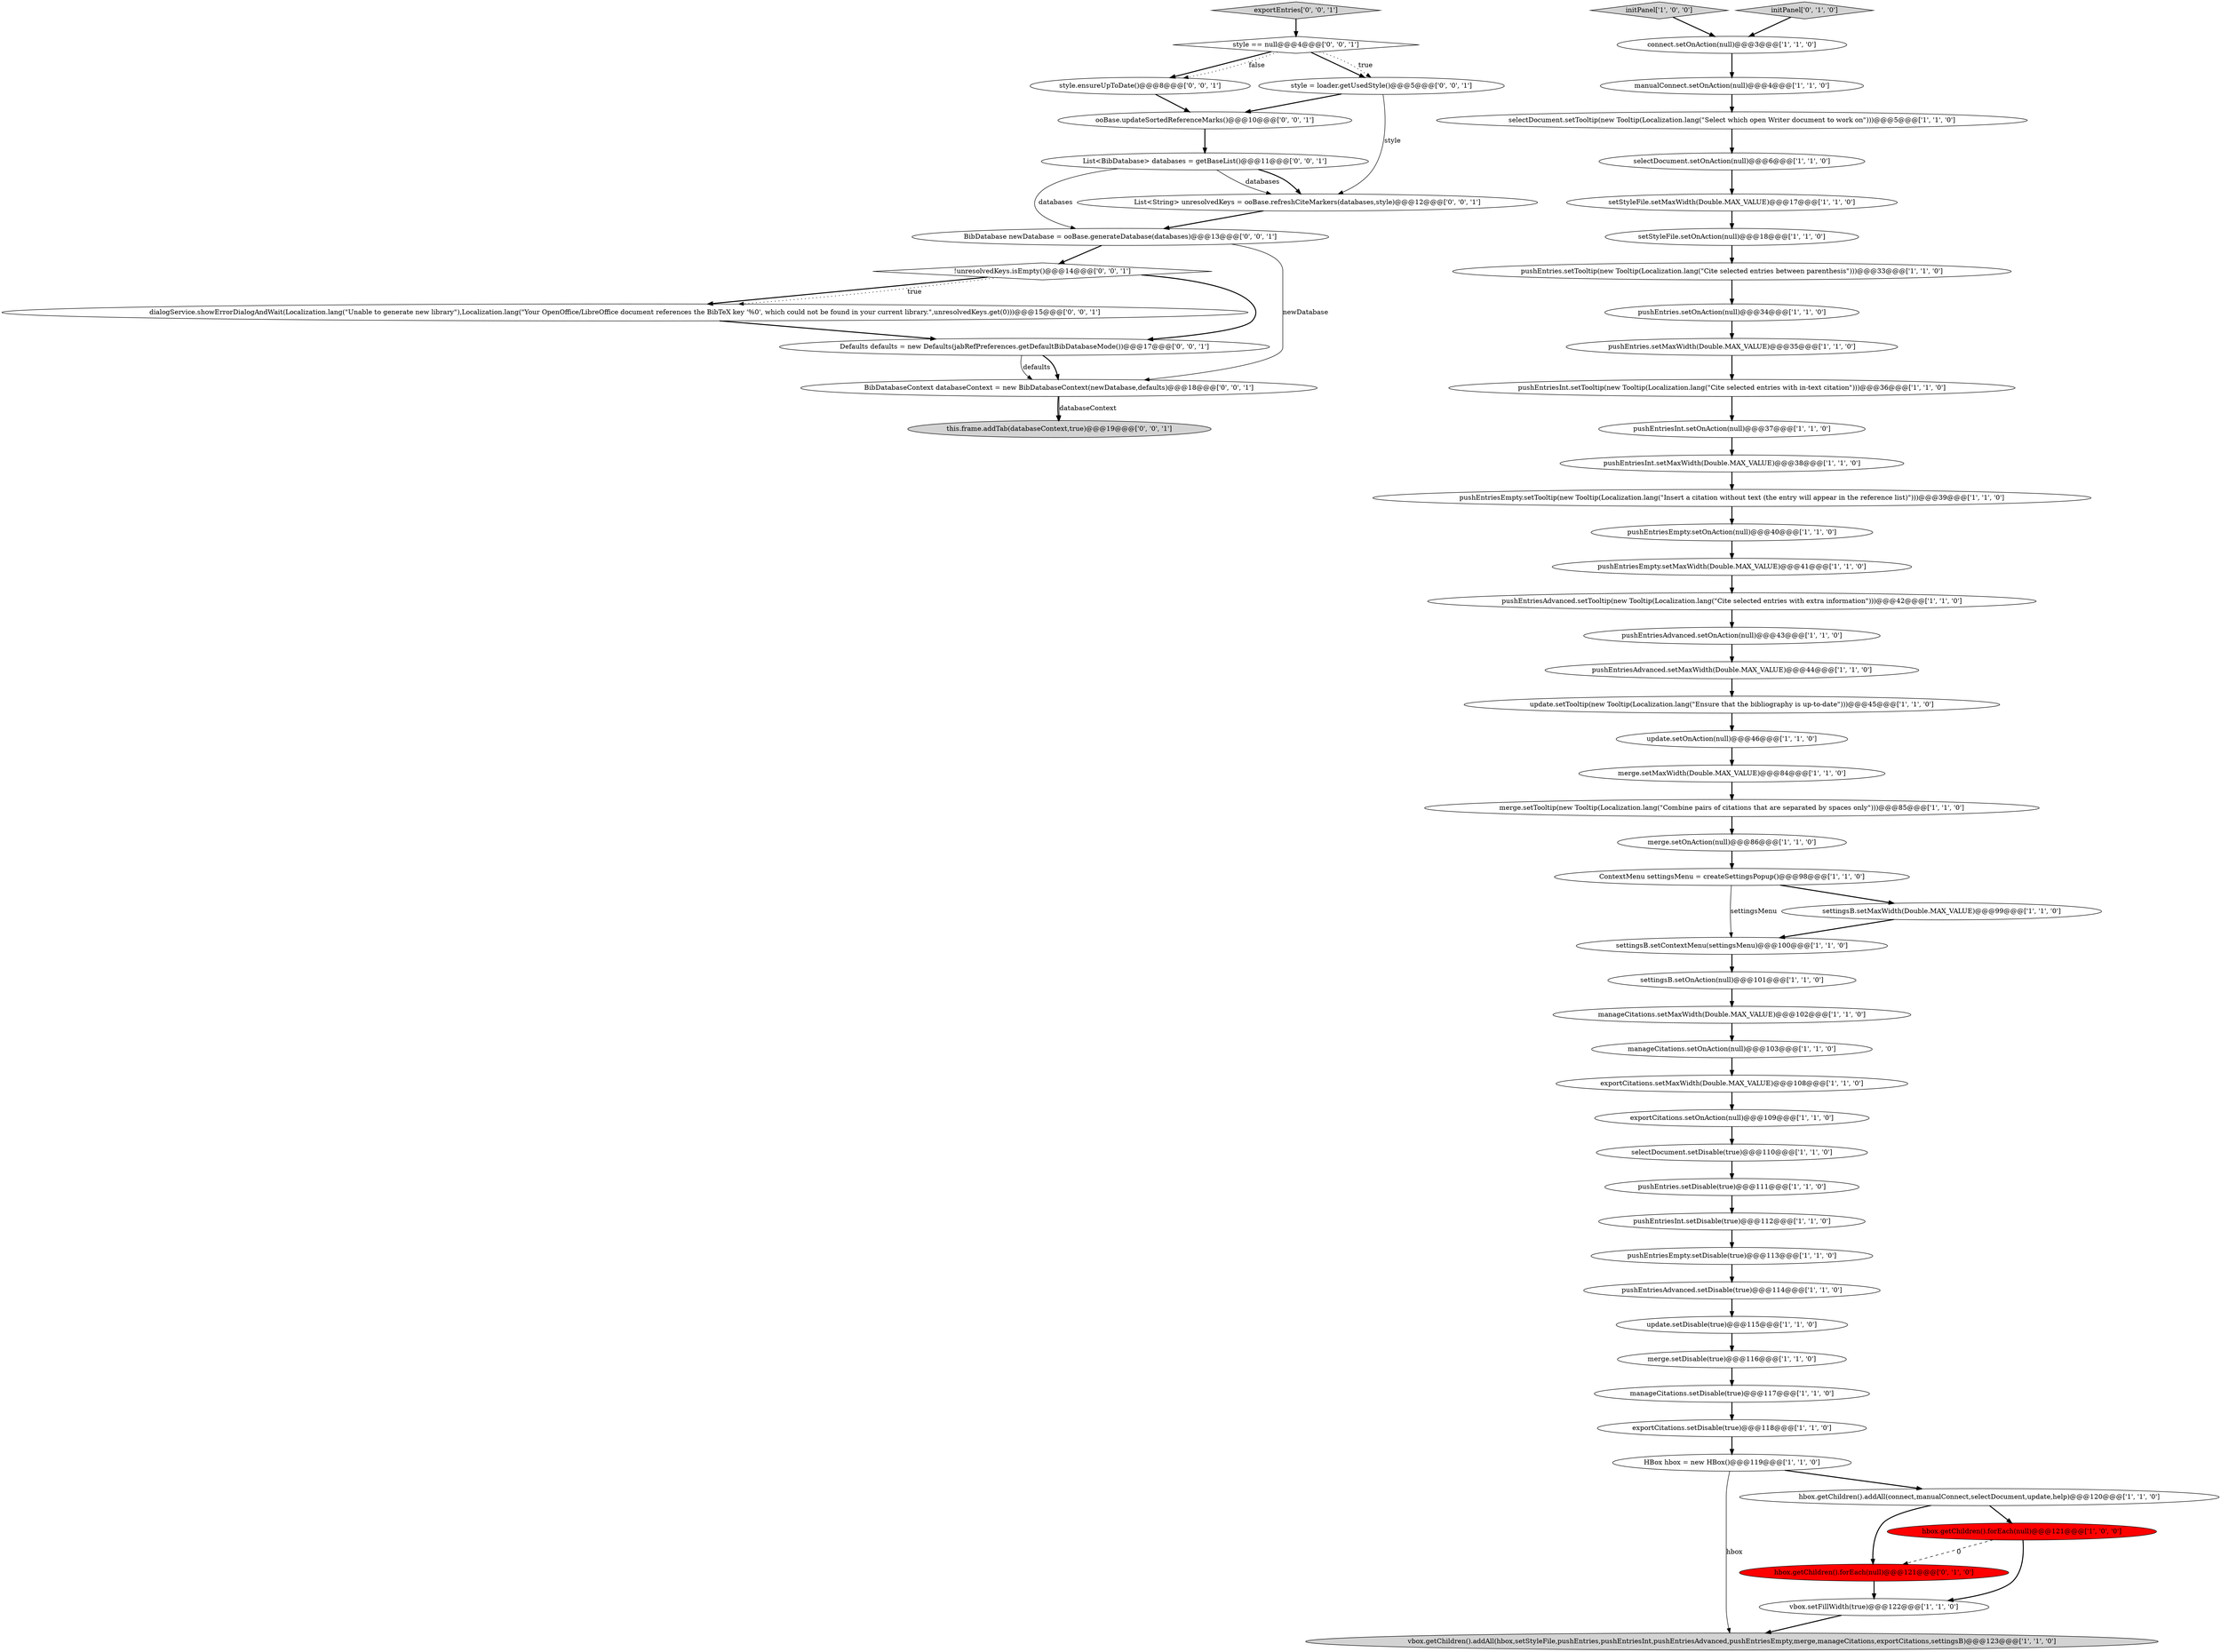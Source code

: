 digraph {
52 [style = filled, label = "style.ensureUpToDate()@@@8@@@['0', '0', '1']", fillcolor = white, shape = ellipse image = "AAA0AAABBB3BBB"];
31 [style = filled, label = "pushEntriesInt.setMaxWidth(Double.MAX_VALUE)@@@38@@@['1', '1', '0']", fillcolor = white, shape = ellipse image = "AAA0AAABBB1BBB"];
20 [style = filled, label = "merge.setDisable(true)@@@116@@@['1', '1', '0']", fillcolor = white, shape = ellipse image = "AAA0AAABBB1BBB"];
0 [style = filled, label = "pushEntriesInt.setOnAction(null)@@@37@@@['1', '1', '0']", fillcolor = white, shape = ellipse image = "AAA0AAABBB1BBB"];
34 [style = filled, label = "vbox.setFillWidth(true)@@@122@@@['1', '1', '0']", fillcolor = white, shape = ellipse image = "AAA0AAABBB1BBB"];
50 [style = filled, label = "List<String> unresolvedKeys = ooBase.refreshCiteMarkers(databases,style)@@@12@@@['0', '0', '1']", fillcolor = white, shape = ellipse image = "AAA0AAABBB3BBB"];
57 [style = filled, label = "!unresolvedKeys.isEmpty()@@@14@@@['0', '0', '1']", fillcolor = white, shape = diamond image = "AAA0AAABBB3BBB"];
29 [style = filled, label = "pushEntries.setDisable(true)@@@111@@@['1', '1', '0']", fillcolor = white, shape = ellipse image = "AAA0AAABBB1BBB"];
3 [style = filled, label = "merge.setOnAction(null)@@@86@@@['1', '1', '0']", fillcolor = white, shape = ellipse image = "AAA0AAABBB1BBB"];
48 [style = filled, label = "BibDatabaseContext databaseContext = new BibDatabaseContext(newDatabase,defaults)@@@18@@@['0', '0', '1']", fillcolor = white, shape = ellipse image = "AAA0AAABBB3BBB"];
14 [style = filled, label = "selectDocument.setDisable(true)@@@110@@@['1', '1', '0']", fillcolor = white, shape = ellipse image = "AAA0AAABBB1BBB"];
37 [style = filled, label = "pushEntries.setMaxWidth(Double.MAX_VALUE)@@@35@@@['1', '1', '0']", fillcolor = white, shape = ellipse image = "AAA0AAABBB1BBB"];
40 [style = filled, label = "pushEntriesEmpty.setDisable(true)@@@113@@@['1', '1', '0']", fillcolor = white, shape = ellipse image = "AAA0AAABBB1BBB"];
49 [style = filled, label = "exportEntries['0', '0', '1']", fillcolor = lightgray, shape = diamond image = "AAA0AAABBB3BBB"];
56 [style = filled, label = "BibDatabase newDatabase = ooBase.generateDatabase(databases)@@@13@@@['0', '0', '1']", fillcolor = white, shape = ellipse image = "AAA0AAABBB3BBB"];
22 [style = filled, label = "settingsB.setOnAction(null)@@@101@@@['1', '1', '0']", fillcolor = white, shape = ellipse image = "AAA0AAABBB1BBB"];
4 [style = filled, label = "setStyleFile.setMaxWidth(Double.MAX_VALUE)@@@17@@@['1', '1', '0']", fillcolor = white, shape = ellipse image = "AAA0AAABBB1BBB"];
35 [style = filled, label = "vbox.getChildren().addAll(hbox,setStyleFile,pushEntries,pushEntriesInt,pushEntriesAdvanced,pushEntriesEmpty,merge,manageCitations,exportCitations,settingsB)@@@123@@@['1', '1', '0']", fillcolor = lightgray, shape = ellipse image = "AAA0AAABBB1BBB"];
44 [style = filled, label = "exportCitations.setMaxWidth(Double.MAX_VALUE)@@@108@@@['1', '1', '0']", fillcolor = white, shape = ellipse image = "AAA0AAABBB1BBB"];
9 [style = filled, label = "pushEntries.setTooltip(new Tooltip(Localization.lang(\"Cite selected entries between parenthesis\")))@@@33@@@['1', '1', '0']", fillcolor = white, shape = ellipse image = "AAA0AAABBB1BBB"];
43 [style = filled, label = "pushEntriesEmpty.setOnAction(null)@@@40@@@['1', '1', '0']", fillcolor = white, shape = ellipse image = "AAA0AAABBB1BBB"];
59 [style = filled, label = "style = loader.getUsedStyle()@@@5@@@['0', '0', '1']", fillcolor = white, shape = ellipse image = "AAA0AAABBB3BBB"];
33 [style = filled, label = "pushEntriesAdvanced.setOnAction(null)@@@43@@@['1', '1', '0']", fillcolor = white, shape = ellipse image = "AAA0AAABBB1BBB"];
13 [style = filled, label = "pushEntriesEmpty.setMaxWidth(Double.MAX_VALUE)@@@41@@@['1', '1', '0']", fillcolor = white, shape = ellipse image = "AAA0AAABBB1BBB"];
1 [style = filled, label = "initPanel['1', '0', '0']", fillcolor = lightgray, shape = diamond image = "AAA0AAABBB1BBB"];
41 [style = filled, label = "update.setDisable(true)@@@115@@@['1', '1', '0']", fillcolor = white, shape = ellipse image = "AAA0AAABBB1BBB"];
42 [style = filled, label = "hbox.getChildren().addAll(connect,manualConnect,selectDocument,update,help)@@@120@@@['1', '1', '0']", fillcolor = white, shape = ellipse image = "AAA0AAABBB1BBB"];
32 [style = filled, label = "pushEntriesAdvanced.setTooltip(new Tooltip(Localization.lang(\"Cite selected entries with extra information\")))@@@42@@@['1', '1', '0']", fillcolor = white, shape = ellipse image = "AAA0AAABBB1BBB"];
26 [style = filled, label = "pushEntriesEmpty.setTooltip(new Tooltip(Localization.lang(\"Insert a citation without text (the entry will appear in the reference list)\")))@@@39@@@['1', '1', '0']", fillcolor = white, shape = ellipse image = "AAA0AAABBB1BBB"];
2 [style = filled, label = "manageCitations.setOnAction(null)@@@103@@@['1', '1', '0']", fillcolor = white, shape = ellipse image = "AAA0AAABBB1BBB"];
25 [style = filled, label = "manageCitations.setMaxWidth(Double.MAX_VALUE)@@@102@@@['1', '1', '0']", fillcolor = white, shape = ellipse image = "AAA0AAABBB1BBB"];
39 [style = filled, label = "pushEntriesInt.setDisable(true)@@@112@@@['1', '1', '0']", fillcolor = white, shape = ellipse image = "AAA0AAABBB1BBB"];
5 [style = filled, label = "merge.setMaxWidth(Double.MAX_VALUE)@@@84@@@['1', '1', '0']", fillcolor = white, shape = ellipse image = "AAA0AAABBB1BBB"];
55 [style = filled, label = "List<BibDatabase> databases = getBaseList()@@@11@@@['0', '0', '1']", fillcolor = white, shape = ellipse image = "AAA0AAABBB3BBB"];
36 [style = filled, label = "pushEntries.setOnAction(null)@@@34@@@['1', '1', '0']", fillcolor = white, shape = ellipse image = "AAA0AAABBB1BBB"];
28 [style = filled, label = "selectDocument.setOnAction(null)@@@6@@@['1', '1', '0']", fillcolor = white, shape = ellipse image = "AAA0AAABBB1BBB"];
58 [style = filled, label = "Defaults defaults = new Defaults(jabRefPreferences.getDefaultBibDatabaseMode())@@@17@@@['0', '0', '1']", fillcolor = white, shape = ellipse image = "AAA0AAABBB3BBB"];
15 [style = filled, label = "connect.setOnAction(null)@@@3@@@['1', '1', '0']", fillcolor = white, shape = ellipse image = "AAA0AAABBB1BBB"];
60 [style = filled, label = "ooBase.updateSortedReferenceMarks()@@@10@@@['0', '0', '1']", fillcolor = white, shape = ellipse image = "AAA0AAABBB3BBB"];
24 [style = filled, label = "pushEntriesInt.setTooltip(new Tooltip(Localization.lang(\"Cite selected entries with in-text citation\")))@@@36@@@['1', '1', '0']", fillcolor = white, shape = ellipse image = "AAA0AAABBB1BBB"];
21 [style = filled, label = "HBox hbox = new HBox()@@@119@@@['1', '1', '0']", fillcolor = white, shape = ellipse image = "AAA0AAABBB1BBB"];
16 [style = filled, label = "ContextMenu settingsMenu = createSettingsPopup()@@@98@@@['1', '1', '0']", fillcolor = white, shape = ellipse image = "AAA0AAABBB1BBB"];
11 [style = filled, label = "settingsB.setContextMenu(settingsMenu)@@@100@@@['1', '1', '0']", fillcolor = white, shape = ellipse image = "AAA0AAABBB1BBB"];
23 [style = filled, label = "update.setOnAction(null)@@@46@@@['1', '1', '0']", fillcolor = white, shape = ellipse image = "AAA0AAABBB1BBB"];
51 [style = filled, label = "style == null@@@4@@@['0', '0', '1']", fillcolor = white, shape = diamond image = "AAA0AAABBB3BBB"];
10 [style = filled, label = "settingsB.setMaxWidth(Double.MAX_VALUE)@@@99@@@['1', '1', '0']", fillcolor = white, shape = ellipse image = "AAA0AAABBB1BBB"];
47 [style = filled, label = "initPanel['0', '1', '0']", fillcolor = lightgray, shape = diamond image = "AAA0AAABBB2BBB"];
17 [style = filled, label = "pushEntriesAdvanced.setMaxWidth(Double.MAX_VALUE)@@@44@@@['1', '1', '0']", fillcolor = white, shape = ellipse image = "AAA0AAABBB1BBB"];
18 [style = filled, label = "selectDocument.setTooltip(new Tooltip(Localization.lang(\"Select which open Writer document to work on\")))@@@5@@@['1', '1', '0']", fillcolor = white, shape = ellipse image = "AAA0AAABBB1BBB"];
45 [style = filled, label = "exportCitations.setDisable(true)@@@118@@@['1', '1', '0']", fillcolor = white, shape = ellipse image = "AAA0AAABBB1BBB"];
19 [style = filled, label = "manageCitations.setDisable(true)@@@117@@@['1', '1', '0']", fillcolor = white, shape = ellipse image = "AAA0AAABBB1BBB"];
54 [style = filled, label = "dialogService.showErrorDialogAndWait(Localization.lang(\"Unable to generate new library\"),Localization.lang(\"Your OpenOffice/LibreOffice document references the BibTeX key '%0', which could not be found in your current library.\",unresolvedKeys.get(0)))@@@15@@@['0', '0', '1']", fillcolor = white, shape = ellipse image = "AAA0AAABBB3BBB"];
7 [style = filled, label = "manualConnect.setOnAction(null)@@@4@@@['1', '1', '0']", fillcolor = white, shape = ellipse image = "AAA0AAABBB1BBB"];
8 [style = filled, label = "setStyleFile.setOnAction(null)@@@18@@@['1', '1', '0']", fillcolor = white, shape = ellipse image = "AAA0AAABBB1BBB"];
6 [style = filled, label = "merge.setTooltip(new Tooltip(Localization.lang(\"Combine pairs of citations that are separated by spaces only\")))@@@85@@@['1', '1', '0']", fillcolor = white, shape = ellipse image = "AAA0AAABBB1BBB"];
30 [style = filled, label = "pushEntriesAdvanced.setDisable(true)@@@114@@@['1', '1', '0']", fillcolor = white, shape = ellipse image = "AAA0AAABBB1BBB"];
46 [style = filled, label = "hbox.getChildren().forEach(null)@@@121@@@['0', '1', '0']", fillcolor = red, shape = ellipse image = "AAA1AAABBB2BBB"];
38 [style = filled, label = "update.setTooltip(new Tooltip(Localization.lang(\"Ensure that the bibliography is up-to-date\")))@@@45@@@['1', '1', '0']", fillcolor = white, shape = ellipse image = "AAA0AAABBB1BBB"];
12 [style = filled, label = "exportCitations.setOnAction(null)@@@109@@@['1', '1', '0']", fillcolor = white, shape = ellipse image = "AAA0AAABBB1BBB"];
27 [style = filled, label = "hbox.getChildren().forEach(null)@@@121@@@['1', '0', '0']", fillcolor = red, shape = ellipse image = "AAA1AAABBB1BBB"];
53 [style = filled, label = "this.frame.addTab(databaseContext,true)@@@19@@@['0', '0', '1']", fillcolor = lightgray, shape = ellipse image = "AAA0AAABBB3BBB"];
57->54 [style = bold, label=""];
6->3 [style = bold, label=""];
22->25 [style = bold, label=""];
30->41 [style = bold, label=""];
13->32 [style = bold, label=""];
37->24 [style = bold, label=""];
21->42 [style = bold, label=""];
23->5 [style = bold, label=""];
15->7 [style = bold, label=""];
42->46 [style = bold, label=""];
46->34 [style = bold, label=""];
47->15 [style = bold, label=""];
59->60 [style = bold, label=""];
16->10 [style = bold, label=""];
29->39 [style = bold, label=""];
57->54 [style = dotted, label="true"];
24->0 [style = bold, label=""];
1->15 [style = bold, label=""];
50->56 [style = bold, label=""];
38->23 [style = bold, label=""];
26->43 [style = bold, label=""];
49->51 [style = bold, label=""];
48->53 [style = bold, label=""];
57->58 [style = bold, label=""];
56->57 [style = bold, label=""];
3->16 [style = bold, label=""];
51->52 [style = bold, label=""];
56->48 [style = solid, label="newDatabase"];
48->53 [style = solid, label="databaseContext"];
51->52 [style = dotted, label="false"];
41->20 [style = bold, label=""];
44->12 [style = bold, label=""];
18->28 [style = bold, label=""];
32->33 [style = bold, label=""];
25->2 [style = bold, label=""];
54->58 [style = bold, label=""];
21->35 [style = solid, label="hbox"];
51->59 [style = bold, label=""];
43->13 [style = bold, label=""];
17->38 [style = bold, label=""];
60->55 [style = bold, label=""];
59->50 [style = solid, label="style"];
31->26 [style = bold, label=""];
19->45 [style = bold, label=""];
28->4 [style = bold, label=""];
52->60 [style = bold, label=""];
27->46 [style = dashed, label="0"];
10->11 [style = bold, label=""];
27->34 [style = bold, label=""];
58->48 [style = bold, label=""];
5->6 [style = bold, label=""];
39->40 [style = bold, label=""];
55->56 [style = solid, label="databases"];
2->44 [style = bold, label=""];
12->14 [style = bold, label=""];
8->9 [style = bold, label=""];
14->29 [style = bold, label=""];
11->22 [style = bold, label=""];
7->18 [style = bold, label=""];
4->8 [style = bold, label=""];
45->21 [style = bold, label=""];
40->30 [style = bold, label=""];
42->27 [style = bold, label=""];
55->50 [style = bold, label=""];
16->11 [style = solid, label="settingsMenu"];
36->37 [style = bold, label=""];
34->35 [style = bold, label=""];
55->50 [style = solid, label="databases"];
20->19 [style = bold, label=""];
58->48 [style = solid, label="defaults"];
0->31 [style = bold, label=""];
33->17 [style = bold, label=""];
51->59 [style = dotted, label="true"];
9->36 [style = bold, label=""];
}
